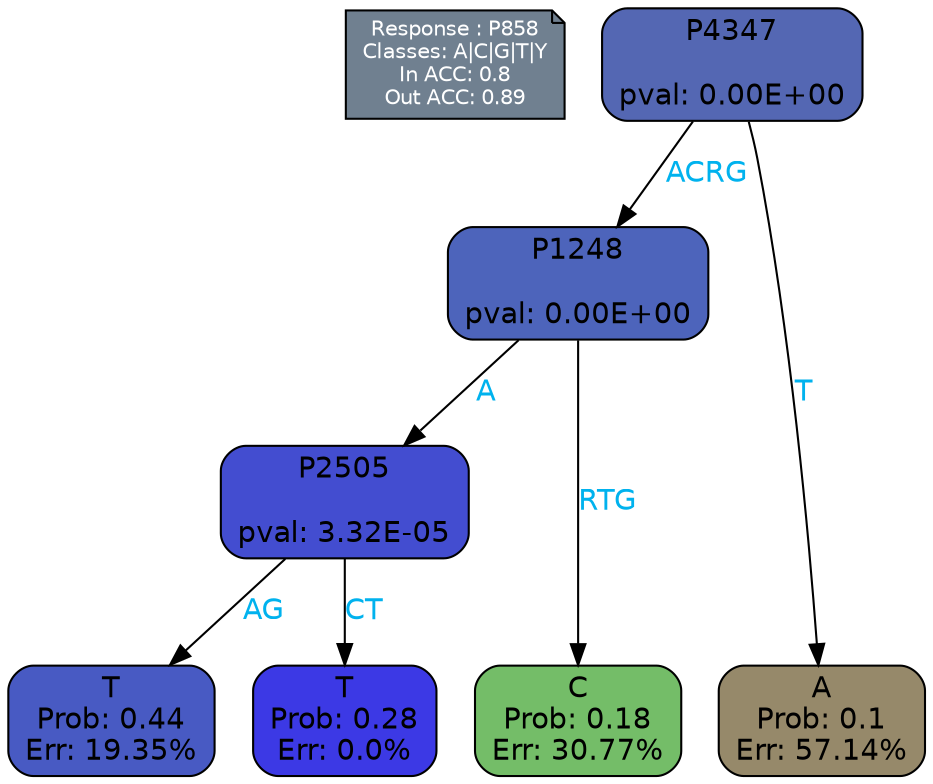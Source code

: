 digraph Tree {
node [shape=box, style="filled, rounded", color="black", fontname=helvetica] ;
graph [ranksep=equally, splines=polylines, bgcolor=transparent, dpi=600] ;
edge [fontname=helvetica] ;
LEGEND [label="Response : P858
Classes: A|C|G|T|Y
In ACC: 0.8
Out ACC: 0.89
",shape=note,align=left,style=filled,fillcolor="slategray",fontcolor="white",fontsize=10];1 [label="P4347

pval: 0.00E+00", fillcolor="#5467b3"] ;
2 [label="P1248

pval: 0.00E+00", fillcolor="#4d64bb"] ;
3 [label="P2505

pval: 3.32E-05", fillcolor="#434dd0"] ;
4 [label="T
Prob: 0.44
Err: 19.35%", fillcolor="#485ac3"] ;
5 [label="T
Prob: 0.28
Err: 0.0%", fillcolor="#3c39e5"] ;
6 [label="C
Prob: 0.18
Err: 30.77%", fillcolor="#74bd68"] ;
7 [label="A
Prob: 0.1
Err: 57.14%", fillcolor="#96896a"] ;
1 -> 2 [label="ACRG",fontcolor=deepskyblue2] ;
1 -> 7 [label="T",fontcolor=deepskyblue2] ;
2 -> 3 [label="A",fontcolor=deepskyblue2] ;
2 -> 6 [label="RTG",fontcolor=deepskyblue2] ;
3 -> 4 [label="AG",fontcolor=deepskyblue2] ;
3 -> 5 [label="CT",fontcolor=deepskyblue2] ;
{rank = same; 4;5;6;7;}{rank = same; LEGEND;1;}}
